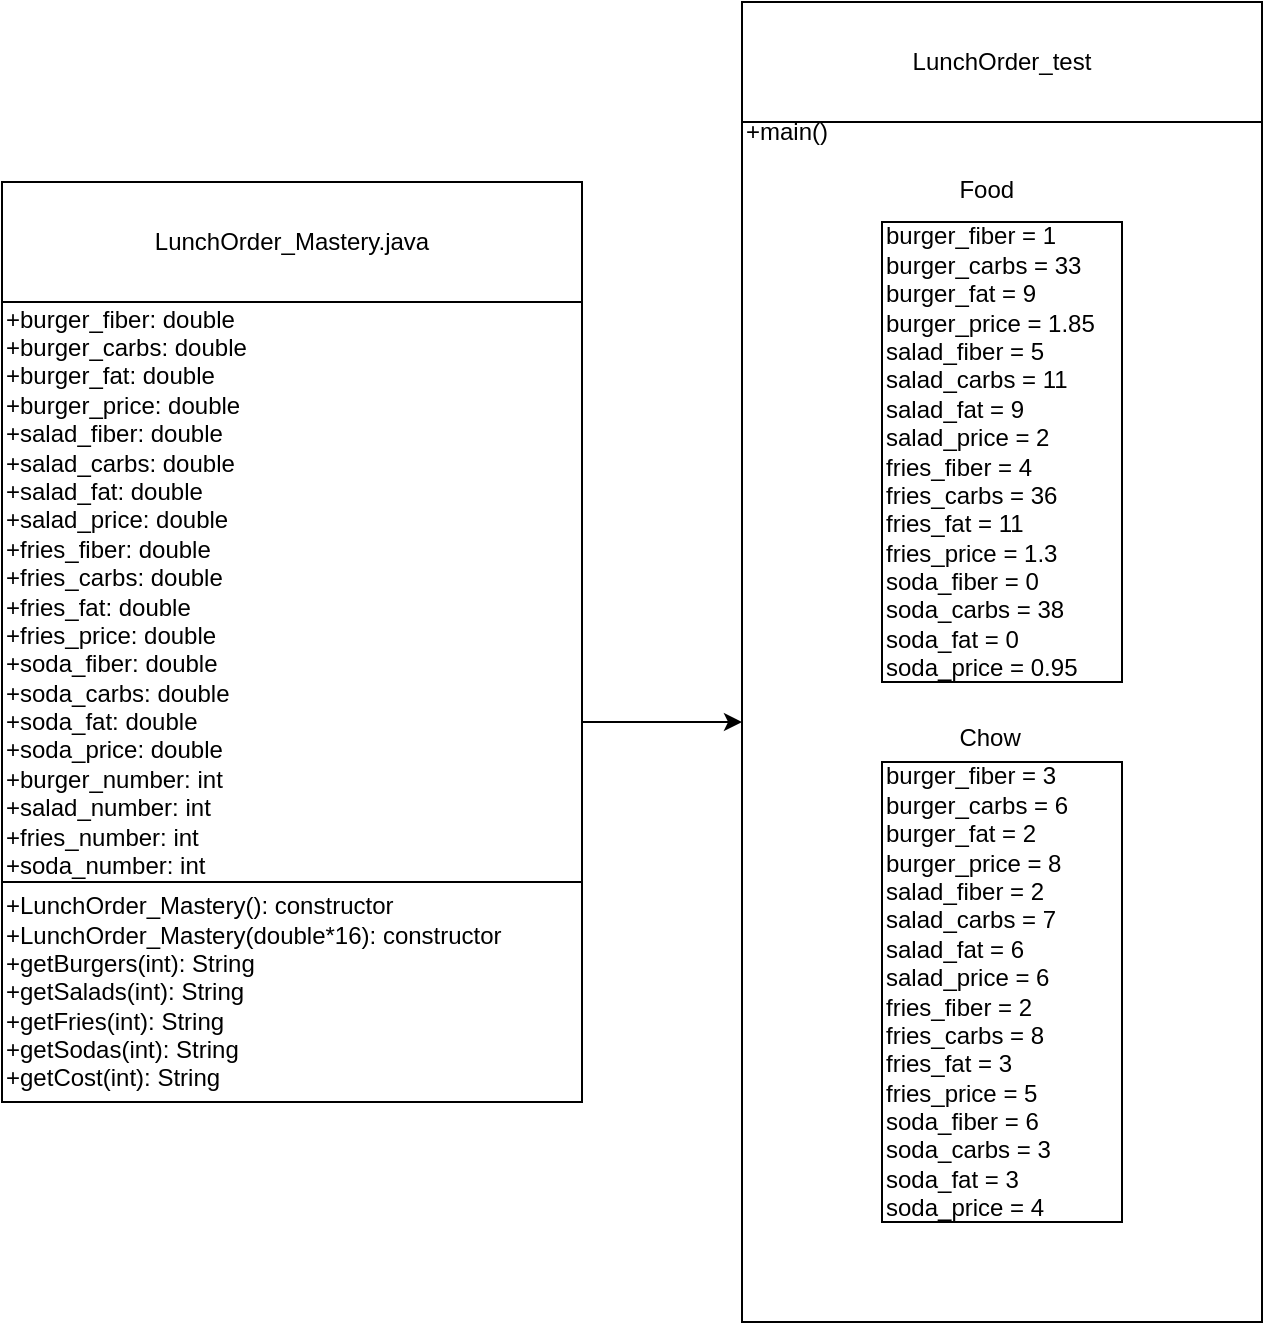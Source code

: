 <mxfile version="24.8.6">
  <diagram name="Page-1" id="VoZAnUqJCcv96w7z3lGD">
    <mxGraphModel grid="1" page="1" gridSize="10" guides="1" tooltips="1" connect="1" arrows="1" fold="1" pageScale="1" pageWidth="827" pageHeight="1169" math="0" shadow="0">
      <root>
        <mxCell id="0" />
        <mxCell id="1" parent="0" />
        <mxCell id="5uVdn_Hynp5hRTbX3e6p-1" value="LunchOrder_Mastery.java" style="rounded=0;whiteSpace=wrap;html=1;" vertex="1" parent="1">
          <mxGeometry x="90" y="110" width="290" height="60" as="geometry" />
        </mxCell>
        <mxCell id="5uVdn_Hynp5hRTbX3e6p-2" value="LunchOrder_test" style="rounded=0;whiteSpace=wrap;html=1;" vertex="1" parent="1">
          <mxGeometry x="460" y="20" width="260" height="60" as="geometry" />
        </mxCell>
        <mxCell id="akbOQt1BGtvLjPDG84yC-2" style="edgeStyle=orthogonalEdgeStyle;rounded=0;orthogonalLoop=1;jettySize=auto;html=1;" edge="1" parent="1" source="5uVdn_Hynp5hRTbX3e6p-3" target="5uVdn_Hynp5hRTbX3e6p-5">
          <mxGeometry relative="1" as="geometry">
            <Array as="points">
              <mxPoint x="400" y="380" />
              <mxPoint x="400" y="380" />
            </Array>
          </mxGeometry>
        </mxCell>
        <mxCell id="5uVdn_Hynp5hRTbX3e6p-3" value="&lt;div&gt;+burger_fiber: double&lt;/div&gt;&lt;div&gt;&lt;span style=&quot;white-space: normal;&quot;&gt;+burger_carbs: double&lt;/span&gt;&lt;/div&gt;&lt;div&gt;&lt;span style=&quot;white-space: normal;&quot;&gt;+burger_fat: double&lt;/span&gt;&lt;/div&gt;&lt;div&gt;&lt;span style=&quot;white-space: normal;&quot;&gt;+burger_price: double&lt;/span&gt;&lt;/div&gt;&lt;div&gt;&lt;span style=&quot;white-space: normal;&quot;&gt;+salad_fiber: double&lt;/span&gt;&lt;/div&gt;&lt;div&gt;&lt;span style=&quot;white-space: normal;&quot;&gt;+salad_carbs: double&lt;/span&gt;&lt;/div&gt;&lt;div&gt;&lt;span style=&quot;white-space: normal;&quot;&gt;+salad_fat: double&lt;/span&gt;&lt;/div&gt;&lt;div&gt;&lt;span style=&quot;white-space: normal;&quot;&gt;+salad_price: double&lt;/span&gt;&lt;/div&gt;&lt;div&gt;&lt;span style=&quot;white-space: normal;&quot;&gt;+fries_fiber: double&lt;/span&gt;&lt;/div&gt;&lt;div&gt;&lt;span style=&quot;background-color: initial;&quot;&gt;+fries_carbs: double&lt;/span&gt;&lt;/div&gt;&lt;div&gt;&lt;span style=&quot;white-space: normal;&quot;&gt;+fries_fat: double&lt;/span&gt;&lt;/div&gt;&lt;div&gt;&lt;span style=&quot;white-space: normal;&quot;&gt;+fries_price: double&lt;/span&gt;&lt;/div&gt;&lt;div&gt;&lt;span style=&quot;white-space: normal;&quot;&gt;+soda_fiber: double&lt;/span&gt;&lt;/div&gt;&lt;div&gt;&lt;span style=&quot;white-space: normal;&quot;&gt;+soda_carbs: double&lt;/span&gt;&lt;/div&gt;&lt;div&gt;&lt;span style=&quot;white-space: normal;&quot;&gt;+soda_fat: double&lt;/span&gt;&lt;/div&gt;&lt;div&gt;&lt;span style=&quot;white-space: normal;&quot;&gt;+soda_price: double&lt;/span&gt;&lt;/div&gt;&lt;div&gt;&lt;span style=&quot;white-space: normal;&quot;&gt;+burger_number: int&lt;/span&gt;&lt;/div&gt;&lt;div&gt;&lt;span style=&quot;white-space: normal;&quot;&gt;+salad_number: int&lt;/span&gt;&lt;/div&gt;&lt;div&gt;&lt;span style=&quot;white-space: normal;&quot;&gt;+fries_number: int&amp;nbsp;&lt;/span&gt;&lt;/div&gt;&lt;div&gt;&lt;span style=&quot;white-space: normal;&quot;&gt;+soda_number: int&lt;/span&gt;&lt;/div&gt;" style="rounded=0;whiteSpace=wrap;html=1;align=left;" vertex="1" parent="1">
          <mxGeometry x="90" y="170" width="290" height="290" as="geometry" />
        </mxCell>
        <mxCell id="5uVdn_Hynp5hRTbX3e6p-4" value="+LunchOrder_Mastery(): constructor&lt;div&gt;+LunchOrder_Mastery(double*16&lt;span style=&quot;background-color: initial;&quot;&gt;): constructor&lt;/span&gt;&lt;/div&gt;&lt;div&gt;+getBurgers(int): String&lt;/div&gt;&lt;div&gt;+getSalads(int): String&lt;/div&gt;&lt;div&gt;+getFries(int): String&lt;/div&gt;&lt;div&gt;+getSodas(int): String&lt;/div&gt;&lt;div&gt;+getCost(int): String&lt;/div&gt;" style="rounded=0;whiteSpace=wrap;html=1;align=left;" vertex="1" parent="1">
          <mxGeometry x="90" y="460" width="290" height="110" as="geometry" />
        </mxCell>
        <mxCell id="5uVdn_Hynp5hRTbX3e6p-5" value="+main()&lt;div&gt;&lt;br&gt;&lt;/div&gt;&lt;div&gt;&amp;nbsp; &amp;nbsp; &amp;nbsp; &amp;nbsp; &amp;nbsp; &amp;nbsp; &amp;nbsp; &amp;nbsp; &amp;nbsp; &amp;nbsp; &amp;nbsp; &amp;nbsp; &amp;nbsp; &amp;nbsp; &amp;nbsp; &amp;nbsp; Food&lt;/div&gt;&lt;div&gt;&lt;br&gt;&lt;/div&gt;&lt;div&gt;&lt;br&gt;&lt;/div&gt;&lt;div&gt;&lt;br&gt;&lt;/div&gt;&lt;div&gt;&lt;br&gt;&lt;/div&gt;&lt;div&gt;&lt;br&gt;&lt;/div&gt;&lt;div&gt;&lt;br&gt;&lt;/div&gt;&lt;div&gt;&lt;br&gt;&lt;/div&gt;&lt;div&gt;&lt;br&gt;&lt;/div&gt;&lt;div&gt;&lt;br&gt;&lt;/div&gt;&lt;div&gt;&lt;br&gt;&lt;/div&gt;&lt;div&gt;&lt;br&gt;&lt;/div&gt;&lt;div&gt;&lt;br&gt;&lt;/div&gt;&lt;div&gt;&lt;br&gt;&lt;/div&gt;&lt;div&gt;&lt;br&gt;&lt;/div&gt;&lt;div&gt;&lt;br&gt;&lt;/div&gt;&lt;div&gt;&lt;br&gt;&lt;/div&gt;&lt;div&gt;&lt;br&gt;&lt;/div&gt;&lt;div&gt;&lt;br&gt;&lt;/div&gt;&lt;div&gt;&amp;nbsp; &amp;nbsp; &amp;nbsp; &amp;nbsp; &amp;nbsp; &amp;nbsp; &amp;nbsp; &amp;nbsp; &amp;nbsp; &amp;nbsp; &amp;nbsp; &amp;nbsp; &amp;nbsp; &amp;nbsp; &amp;nbsp; &amp;nbsp; Chow&lt;/div&gt;&lt;div&gt;&lt;br&gt;&lt;/div&gt;&lt;div&gt;&lt;br&gt;&lt;/div&gt;&lt;div&gt;&lt;br&gt;&lt;/div&gt;&lt;div&gt;&lt;br&gt;&lt;/div&gt;&lt;div&gt;&lt;br&gt;&lt;/div&gt;&lt;div&gt;&lt;br&gt;&lt;/div&gt;&lt;div&gt;&lt;br&gt;&lt;/div&gt;&lt;div&gt;&lt;br&gt;&lt;/div&gt;&lt;div&gt;&lt;br&gt;&lt;/div&gt;&lt;div&gt;&lt;div&gt;&lt;br&gt;&lt;/div&gt;&lt;div&gt;&lt;br&gt;&lt;/div&gt;&lt;div&gt;&lt;br&gt;&lt;/div&gt;&lt;div&gt;&lt;br&gt;&lt;/div&gt;&lt;div&gt;&lt;br&gt;&lt;/div&gt;&lt;div&gt;&lt;br&gt;&lt;/div&gt;&lt;div&gt;&lt;br&gt;&lt;/div&gt;&lt;div&gt;&lt;br&gt;&lt;/div&gt;&lt;div&gt;&lt;br&gt;&lt;/div&gt;&lt;div&gt;&lt;br&gt;&lt;/div&gt;&lt;div&gt;&lt;br&gt;&lt;/div&gt;&lt;/div&gt;" style="rounded=0;whiteSpace=wrap;html=1;align=left;" vertex="1" parent="1">
          <mxGeometry x="460" y="80" width="260" height="600" as="geometry" />
        </mxCell>
        <mxCell id="5uVdn_Hynp5hRTbX3e6p-7" value="&lt;div&gt;&lt;span style=&quot;white-space: normal;&quot;&gt;burger_fiber = 1&lt;/span&gt;&lt;/div&gt;&lt;div&gt;&lt;span style=&quot;white-space: normal;&quot;&gt;burger_carbs = 33&lt;/span&gt;&lt;/div&gt;&lt;div&gt;&lt;span style=&quot;white-space: normal;&quot;&gt;burger_fat = 9&lt;/span&gt;&lt;/div&gt;&lt;div&gt;&lt;span style=&quot;white-space: normal;&quot;&gt;burger_price = 1.85&lt;/span&gt;&lt;/div&gt;&lt;div&gt;&lt;span style=&quot;white-space: normal;&quot;&gt;salad_fiber = 5&lt;/span&gt;&lt;/div&gt;&lt;div&gt;&lt;span style=&quot;white-space: normal;&quot;&gt;salad_carbs = 11&lt;/span&gt;&lt;/div&gt;&lt;div&gt;&lt;span style=&quot;white-space: normal;&quot;&gt;salad_fat = 9&lt;/span&gt;&lt;/div&gt;&lt;div&gt;&lt;span style=&quot;white-space: normal;&quot;&gt;salad_price = 2&lt;/span&gt;&lt;/div&gt;&lt;div&gt;&lt;span style=&quot;white-space: normal;&quot;&gt;fries_fiber = 4&lt;/span&gt;&lt;/div&gt;&lt;div&gt;&lt;span style=&quot;white-space: normal;&quot;&gt;fries_carbs = 36&lt;/span&gt;&lt;/div&gt;&lt;div&gt;&lt;span style=&quot;white-space: normal;&quot;&gt;fries_fat = 11&lt;/span&gt;&lt;/div&gt;&lt;div&gt;&lt;span style=&quot;white-space: normal;&quot;&gt;fries_price = 1.3&lt;/span&gt;&lt;/div&gt;&lt;div&gt;&lt;span style=&quot;white-space: normal;&quot;&gt;soda_fiber = 0&lt;/span&gt;&lt;/div&gt;&lt;div&gt;&lt;span style=&quot;white-space: normal;&quot;&gt;soda_carbs = 38&lt;/span&gt;&lt;/div&gt;&lt;div&gt;&lt;span style=&quot;background-color: initial;&quot;&gt;soda_fat = 0&lt;/span&gt;&lt;/div&gt;&lt;div&gt;&lt;span style=&quot;background-color: initial;&quot;&gt;soda_price = 0.95&lt;/span&gt;&lt;/div&gt;" style="rounded=0;whiteSpace=wrap;html=1;align=left;" vertex="1" parent="1">
          <mxGeometry x="530" y="130" width="120" height="230" as="geometry" />
        </mxCell>
        <mxCell id="akbOQt1BGtvLjPDG84yC-1" value="&lt;div&gt;&lt;span style=&quot;white-space: normal;&quot;&gt;burger_fiber = 3&lt;/span&gt;&lt;/div&gt;&lt;div&gt;&lt;span style=&quot;white-space: normal;&quot;&gt;burger_carbs = 6&lt;/span&gt;&lt;/div&gt;&lt;div&gt;&lt;span style=&quot;white-space: normal;&quot;&gt;burger_fat = 2&lt;/span&gt;&lt;/div&gt;&lt;div&gt;&lt;span style=&quot;white-space: normal;&quot;&gt;burger_price = 8&lt;/span&gt;&lt;/div&gt;&lt;div&gt;&lt;span style=&quot;white-space: normal;&quot;&gt;salad_fiber = 2&lt;/span&gt;&lt;/div&gt;&lt;div&gt;&lt;span style=&quot;white-space: normal;&quot;&gt;salad_carbs = 7&lt;/span&gt;&lt;/div&gt;&lt;div&gt;&lt;span style=&quot;white-space: normal;&quot;&gt;salad_fat = 6&lt;/span&gt;&lt;/div&gt;&lt;div&gt;&lt;span style=&quot;white-space: normal;&quot;&gt;salad_price = 6&lt;/span&gt;&lt;/div&gt;&lt;div&gt;&lt;span style=&quot;white-space: normal;&quot;&gt;fries_fiber = 2&lt;/span&gt;&lt;/div&gt;&lt;div&gt;&lt;span style=&quot;white-space: normal;&quot;&gt;fries_carbs = 8&lt;/span&gt;&lt;/div&gt;&lt;div&gt;&lt;span style=&quot;white-space: normal;&quot;&gt;fries_fat = 3&lt;/span&gt;&lt;/div&gt;&lt;div&gt;&lt;span style=&quot;white-space: normal;&quot;&gt;fries_price = 5&lt;/span&gt;&lt;/div&gt;&lt;div&gt;&lt;span style=&quot;white-space: normal;&quot;&gt;soda_fiber = 6&lt;/span&gt;&lt;/div&gt;&lt;div&gt;&lt;span style=&quot;white-space: normal;&quot;&gt;soda_carbs = 3&lt;/span&gt;&lt;/div&gt;&lt;div&gt;&lt;span style=&quot;background-color: initial;&quot;&gt;soda_fat = 3&lt;/span&gt;&lt;/div&gt;&lt;div&gt;&lt;span style=&quot;background-color: initial;&quot;&gt;soda_price = 4&lt;/span&gt;&lt;/div&gt;" style="rounded=0;whiteSpace=wrap;html=1;align=left;" vertex="1" parent="1">
          <mxGeometry x="530" y="400" width="120" height="230" as="geometry" />
        </mxCell>
      </root>
    </mxGraphModel>
  </diagram>
</mxfile>
